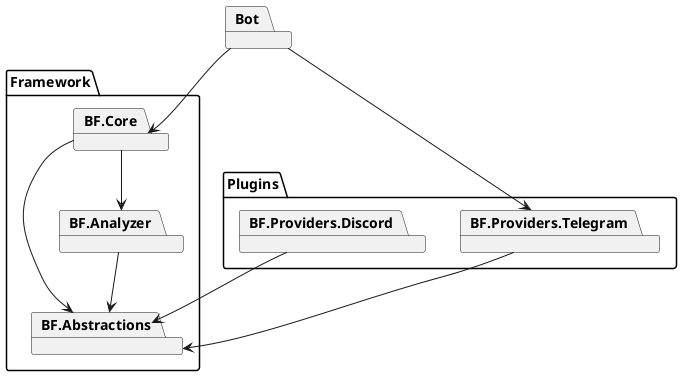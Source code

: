 @startuml Modules

package Framework {
    package BF.Abstractions
    package BF.Analyzer
    package BF.Core
}

package Plugins {
    package BF.Providers.Telegram
    package BF.Providers.Discord
}

BF.Analyzer --> BF.Abstractions
BF.Core --> BF.Abstractions
BF.Core --> BF.Analyzer

BF.Providers.Telegram --> BF.Abstractions
BF.Providers.Discord --> BF.Abstractions

package Bot

Bot --> BF.Core
Bot --> BF.Providers.Telegram

@enduml
